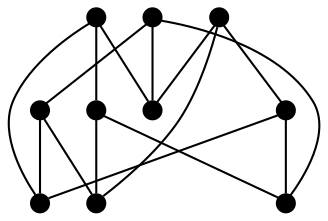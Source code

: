 graph {
node [label="", shape=point, height=0.12, width=0.12];
0--5; 0--8; 0--9; 1--4; 1--7; 1--9; 2--3; 2--6; 2--9; 3--7; 3--8; 4--6;
4--8; 5--6; 5--7;
}
